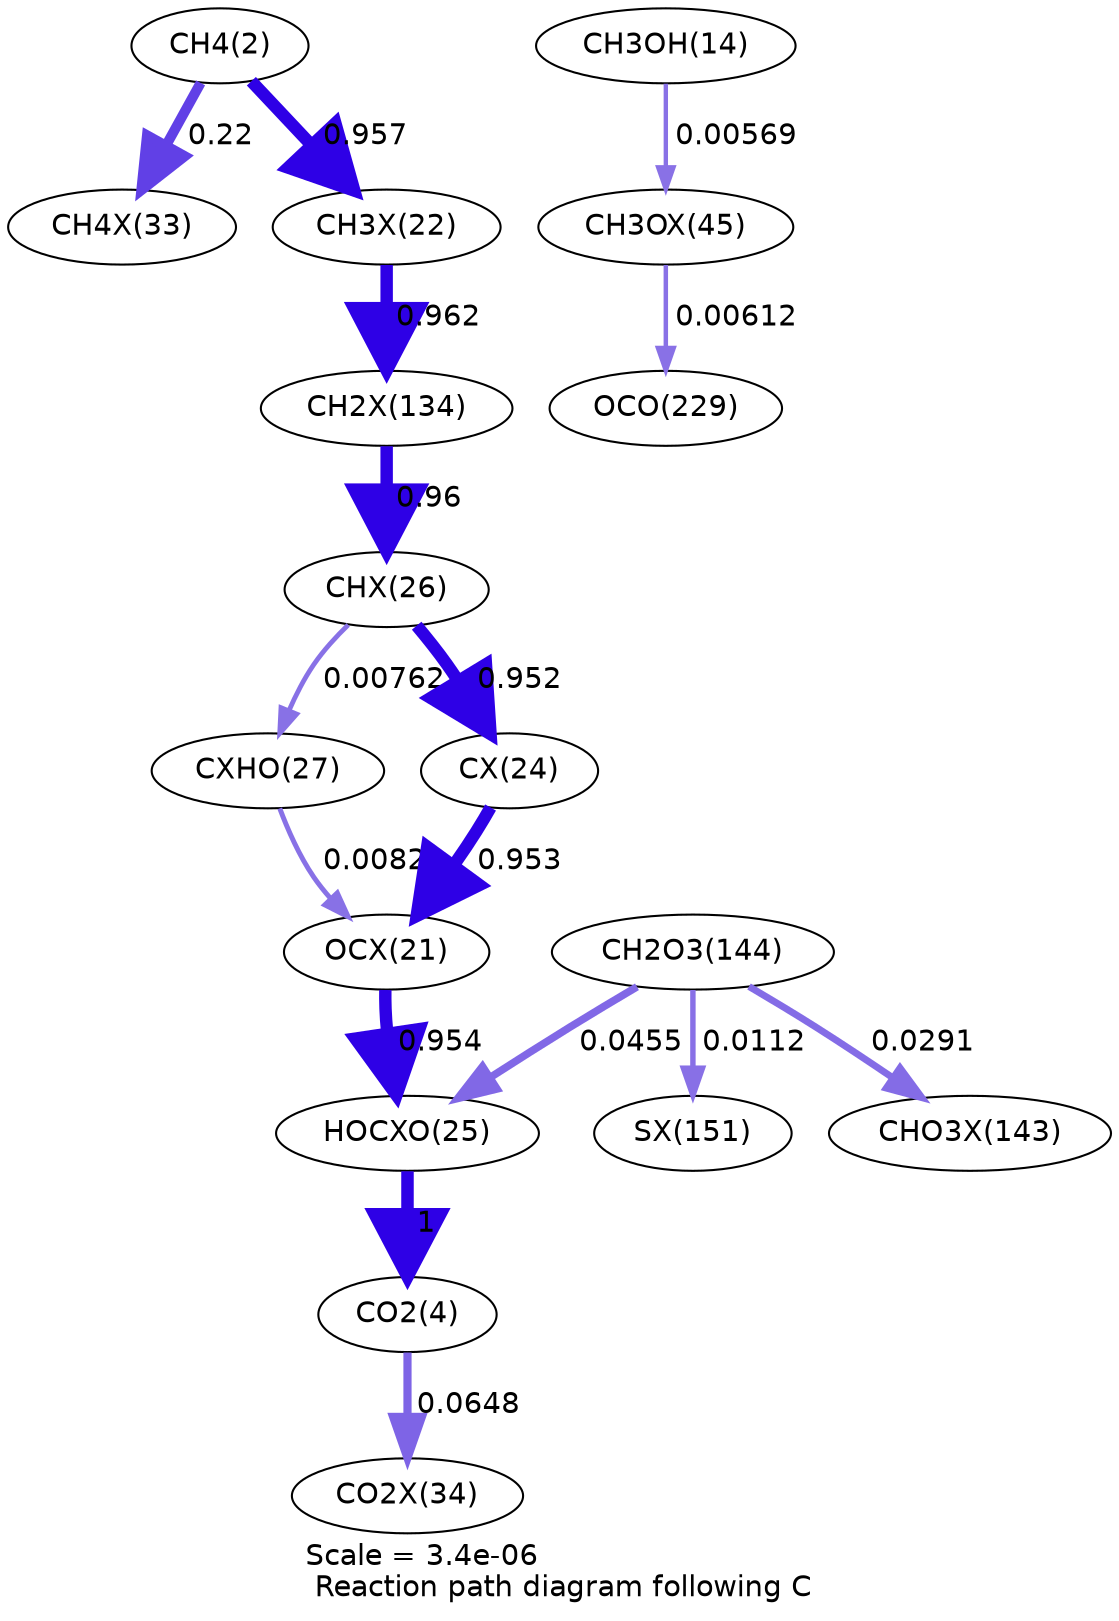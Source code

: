digraph reaction_paths {
center=1;
s4 -> s34[fontname="Helvetica", penwidth=4.86, arrowsize=2.43, color="0.7, 0.72, 0.9"
, label=" 0.22"];
s4 -> s28[fontname="Helvetica", penwidth=5.97, arrowsize=2.98, color="0.7, 1.46, 0.9"
, label=" 0.957"];
s28 -> s44[fontname="Helvetica", penwidth=5.97, arrowsize=2.99, color="0.7, 1.46, 0.9"
, label=" 0.962"];
s16 -> s41[fontname="Helvetica", penwidth=2.1, arrowsize=1.05, color="0.7, 0.506, 0.9"
, label=" 0.00569"];
s44 -> s32[fontname="Helvetica", penwidth=5.97, arrowsize=2.98, color="0.7, 1.46, 0.9"
, label=" 0.96"];
s32 -> s33[fontname="Helvetica", penwidth=2.32, arrowsize=1.16, color="0.7, 0.508, 0.9"
, label=" 0.00762"];
s32 -> s30[fontname="Helvetica", penwidth=5.96, arrowsize=2.98, color="0.7, 1.45, 0.9"
, label=" 0.952"];
s33 -> s27[fontname="Helvetica", penwidth=2.38, arrowsize=1.19, color="0.7, 0.508, 0.9"
, label=" 0.00823"];
s27 -> s31[fontname="Helvetica", penwidth=5.96, arrowsize=2.98, color="0.7, 1.45, 0.9"
, label=" 0.954"];
s30 -> s27[fontname="Helvetica", penwidth=5.96, arrowsize=2.98, color="0.7, 1.45, 0.9"
, label=" 0.953"];
s31 -> s6[fontname="Helvetica", penwidth=6, arrowsize=3, color="0.7, 1.5, 0.9"
, label=" 1"];
s6 -> s35[fontname="Helvetica", penwidth=3.93, arrowsize=1.97, color="0.7, 0.565, 0.9"
, label=" 0.0648"];
s22 -> s31[fontname="Helvetica", penwidth=3.67, arrowsize=1.83, color="0.7, 0.546, 0.9"
, label=" 0.0455"];
s22 -> s49[fontname="Helvetica", penwidth=2.61, arrowsize=1.31, color="0.7, 0.511, 0.9"
, label=" 0.0112"];
s22 -> s48[fontname="Helvetica", penwidth=3.33, arrowsize=1.67, color="0.7, 0.529, 0.9"
, label=" 0.0291"];
s41 -> s23[fontname="Helvetica", penwidth=2.15, arrowsize=1.08, color="0.7, 0.506, 0.9"
, label=" 0.00612"];
s4 [ fontname="Helvetica", label="CH4(2)"];
s6 [ fontname="Helvetica", label="CO2(4)"];
s16 [ fontname="Helvetica", label="CH3OH(14)"];
s22 [ fontname="Helvetica", label="CH2O3(144)"];
s23 [ fontname="Helvetica", label="OCO(229)"];
s27 [ fontname="Helvetica", label="OCX(21)"];
s28 [ fontname="Helvetica", label="CH3X(22)"];
s30 [ fontname="Helvetica", label="CX(24)"];
s31 [ fontname="Helvetica", label="HOCXO(25)"];
s32 [ fontname="Helvetica", label="CHX(26)"];
s33 [ fontname="Helvetica", label="CXHO(27)"];
s34 [ fontname="Helvetica", label="CH4X(33)"];
s35 [ fontname="Helvetica", label="CO2X(34)"];
s41 [ fontname="Helvetica", label="CH3OX(45)"];
s44 [ fontname="Helvetica", label="CH2X(134)"];
s48 [ fontname="Helvetica", label="CHO3X(143)"];
s49 [ fontname="Helvetica", label="SX(151)"];
 label = "Scale = 3.4e-06\l Reaction path diagram following C";
 fontname = "Helvetica";
}
